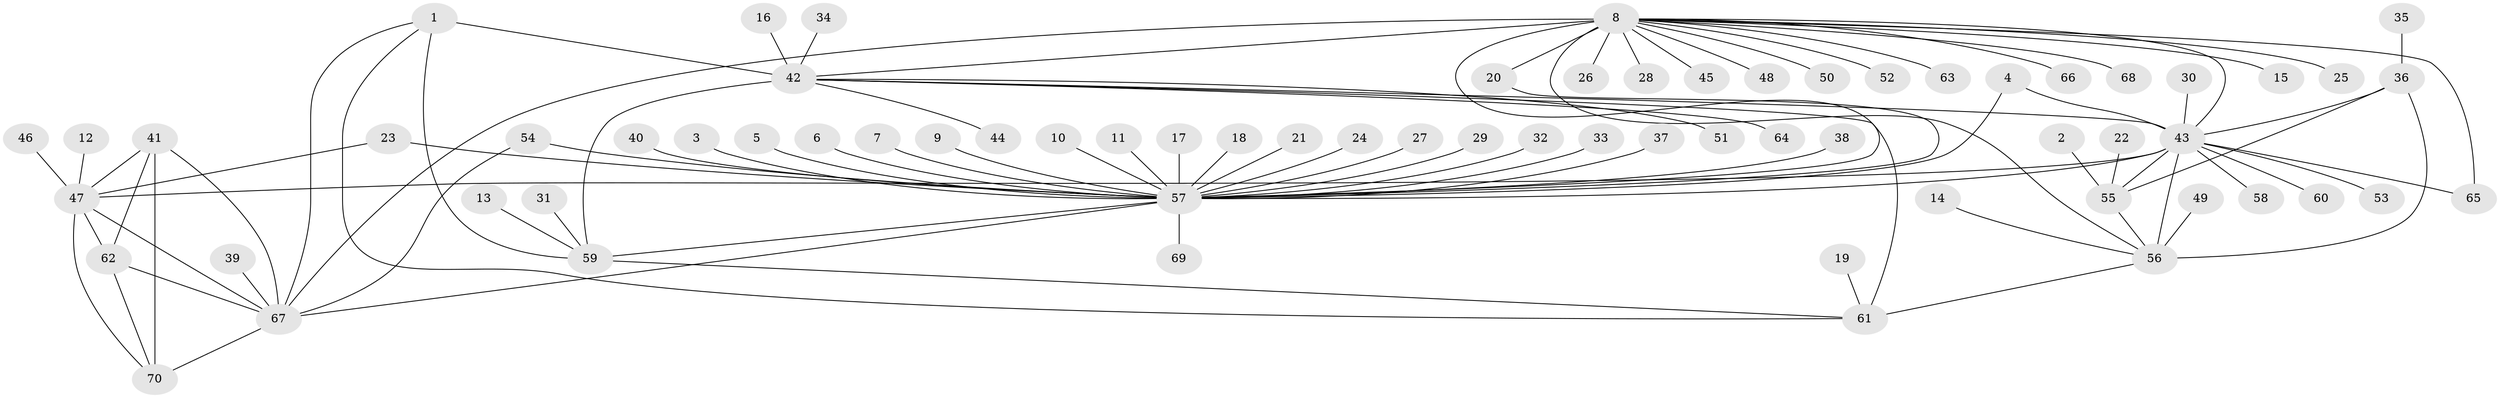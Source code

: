 // original degree distribution, {17: 0.007142857142857143, 7: 0.05714285714285714, 8: 0.04285714285714286, 10: 0.02857142857142857, 14: 0.007142857142857143, 13: 0.03571428571428571, 6: 0.007142857142857143, 9: 0.04285714285714286, 11: 0.014285714285714285, 12: 0.007142857142857143, 2: 0.1357142857142857, 1: 0.6071428571428571, 3: 0.007142857142857143}
// Generated by graph-tools (version 1.1) at 2025/50/03/09/25 03:50:35]
// undirected, 70 vertices, 94 edges
graph export_dot {
graph [start="1"]
  node [color=gray90,style=filled];
  1;
  2;
  3;
  4;
  5;
  6;
  7;
  8;
  9;
  10;
  11;
  12;
  13;
  14;
  15;
  16;
  17;
  18;
  19;
  20;
  21;
  22;
  23;
  24;
  25;
  26;
  27;
  28;
  29;
  30;
  31;
  32;
  33;
  34;
  35;
  36;
  37;
  38;
  39;
  40;
  41;
  42;
  43;
  44;
  45;
  46;
  47;
  48;
  49;
  50;
  51;
  52;
  53;
  54;
  55;
  56;
  57;
  58;
  59;
  60;
  61;
  62;
  63;
  64;
  65;
  66;
  67;
  68;
  69;
  70;
  1 -- 42 [weight=3.0];
  1 -- 59 [weight=2.0];
  1 -- 61 [weight=1.0];
  1 -- 67 [weight=1.0];
  2 -- 55 [weight=1.0];
  3 -- 57 [weight=1.0];
  4 -- 43 [weight=1.0];
  4 -- 57 [weight=1.0];
  5 -- 57 [weight=1.0];
  6 -- 57 [weight=1.0];
  7 -- 57 [weight=1.0];
  8 -- 15 [weight=1.0];
  8 -- 20 [weight=1.0];
  8 -- 25 [weight=1.0];
  8 -- 26 [weight=1.0];
  8 -- 28 [weight=1.0];
  8 -- 42 [weight=2.0];
  8 -- 43 [weight=1.0];
  8 -- 45 [weight=1.0];
  8 -- 48 [weight=1.0];
  8 -- 50 [weight=1.0];
  8 -- 52 [weight=1.0];
  8 -- 56 [weight=1.0];
  8 -- 57 [weight=1.0];
  8 -- 63 [weight=1.0];
  8 -- 65 [weight=1.0];
  8 -- 66 [weight=1.0];
  8 -- 67 [weight=6.0];
  8 -- 68 [weight=1.0];
  9 -- 57 [weight=1.0];
  10 -- 57 [weight=1.0];
  11 -- 57 [weight=1.0];
  12 -- 47 [weight=1.0];
  13 -- 59 [weight=1.0];
  14 -- 56 [weight=1.0];
  16 -- 42 [weight=1.0];
  17 -- 57 [weight=1.0];
  18 -- 57 [weight=1.0];
  19 -- 61 [weight=1.0];
  20 -- 57 [weight=1.0];
  21 -- 57 [weight=1.0];
  22 -- 55 [weight=1.0];
  23 -- 47 [weight=1.0];
  23 -- 57 [weight=1.0];
  24 -- 57 [weight=1.0];
  27 -- 57 [weight=1.0];
  29 -- 57 [weight=1.0];
  30 -- 43 [weight=1.0];
  31 -- 59 [weight=1.0];
  32 -- 57 [weight=1.0];
  33 -- 57 [weight=1.0];
  34 -- 42 [weight=1.0];
  35 -- 36 [weight=1.0];
  36 -- 43 [weight=3.0];
  36 -- 55 [weight=1.0];
  36 -- 56 [weight=2.0];
  37 -- 57 [weight=1.0];
  38 -- 57 [weight=1.0];
  39 -- 67 [weight=1.0];
  40 -- 57 [weight=1.0];
  41 -- 47 [weight=2.0];
  41 -- 62 [weight=2.0];
  41 -- 67 [weight=4.0];
  41 -- 70 [weight=2.0];
  42 -- 43 [weight=1.0];
  42 -- 44 [weight=1.0];
  42 -- 51 [weight=1.0];
  42 -- 59 [weight=6.0];
  42 -- 61 [weight=3.0];
  42 -- 64 [weight=1.0];
  43 -- 47 [weight=1.0];
  43 -- 53 [weight=1.0];
  43 -- 55 [weight=3.0];
  43 -- 56 [weight=6.0];
  43 -- 57 [weight=1.0];
  43 -- 58 [weight=1.0];
  43 -- 60 [weight=1.0];
  43 -- 65 [weight=1.0];
  46 -- 47 [weight=1.0];
  47 -- 62 [weight=1.0];
  47 -- 67 [weight=2.0];
  47 -- 70 [weight=1.0];
  49 -- 56 [weight=1.0];
  54 -- 57 [weight=1.0];
  54 -- 67 [weight=1.0];
  55 -- 56 [weight=2.0];
  56 -- 61 [weight=1.0];
  57 -- 59 [weight=2.0];
  57 -- 67 [weight=1.0];
  57 -- 69 [weight=1.0];
  59 -- 61 [weight=2.0];
  62 -- 67 [weight=2.0];
  62 -- 70 [weight=1.0];
  67 -- 70 [weight=2.0];
}
